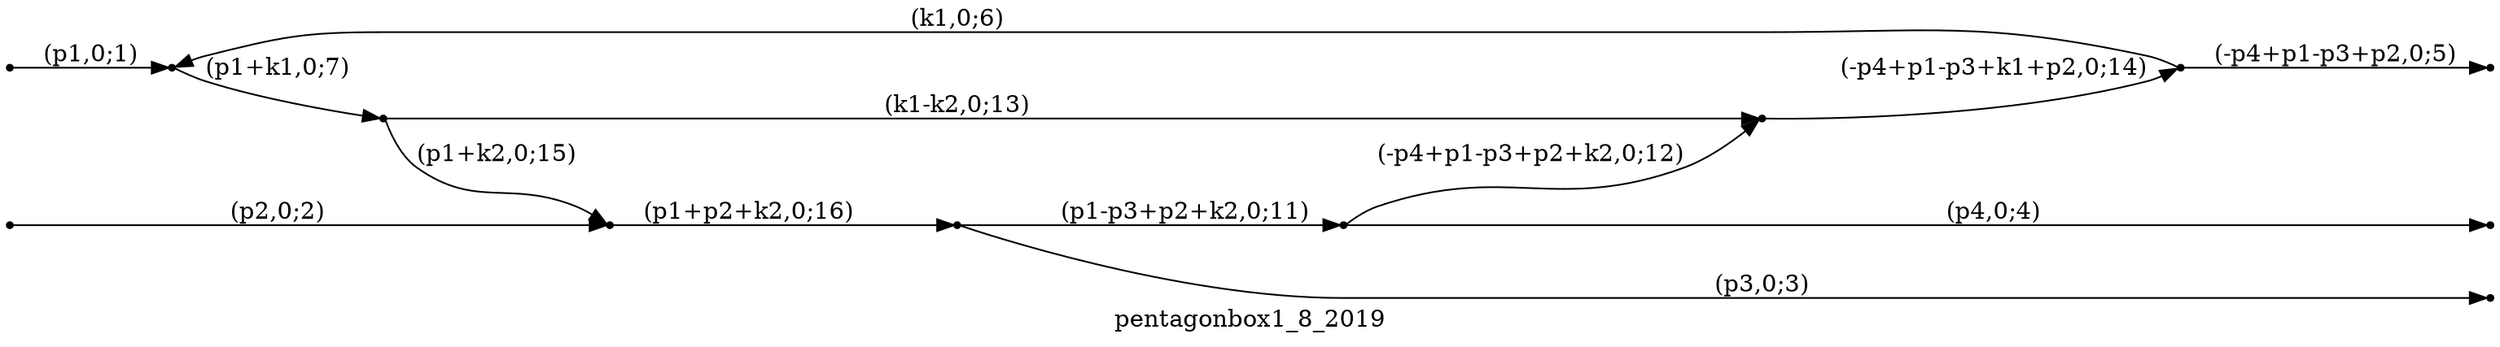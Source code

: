 digraph pentagonbox1_8_2019 {
  label="pentagonbox1_8_2019";
  rankdir="LR";
  subgraph edges {
    -1 -> 2 [label="(p1,0;1)"];
    -2 -> 7 [label="(p2,0;2)"];
    6 -> -3 [label="(p3,0;3)"];
    1 -> -4 [label="(p4,0;4)"];
    5 -> -5 [label="(-p4+p1-p3+p2,0;5)"];
    5 -> 2 [label="(k1,0;6)"];
    2 -> 4 [label="(p1+k1,0;7)"];
    6 -> 1 [label="(p1-p3+p2+k2,0;11)"];
    1 -> 3 [label="(-p4+p1-p3+p2+k2,0;12)"];
    4 -> 3 [label="(k1-k2,0;13)"];
    3 -> 5 [label="(-p4+p1-p3+k1+p2,0;14)"];
    4 -> 7 [label="(p1+k2,0;15)"];
    7 -> 6 [label="(p1+p2+k2,0;16)"];
  }
  subgraph incoming { rank="source"; -1; -2; }
  subgraph outgoing { rank="sink"; -3; -4; -5; }
-5 [shape=point];
-4 [shape=point];
-3 [shape=point];
-2 [shape=point];
-1 [shape=point];
1 [shape=point];
2 [shape=point];
3 [shape=point];
4 [shape=point];
5 [shape=point];
6 [shape=point];
7 [shape=point];
}

